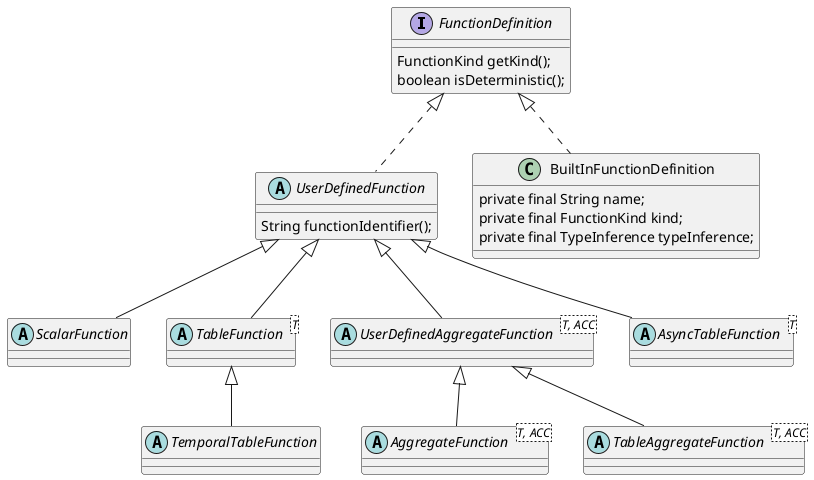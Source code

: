 @startuml sql-user-define-functions

interface FunctionDefinition {
	FunctionKind getKind();
	boolean isDeterministic();
}

abstract class UserDefinedFunction implements FunctionDefinition {
	String functionIdentifier();
}


abstract class ScalarFunction extends UserDefinedFunction {
}

abstract class TableFunction<T> extends UserDefinedFunction {
}

abstract class UserDefinedAggregateFunction<T, ACC> extends UserDefinedFunction {
}

abstract class AggregateFunction<T, ACC> extends UserDefinedAggregateFunction {
}

abstract class TableAggregateFunction<T, ACC> extends UserDefinedAggregateFunction {
}

abstract class AsyncTableFunction<T> extends UserDefinedFunction {
}

abstract class TemporalTableFunction extends TableFunction {
}

class BuiltInFunctionDefinition implements FunctionDefinition {
	private final String name;
	private final FunctionKind kind;
	private final TypeInference typeInference;
}
@enduml